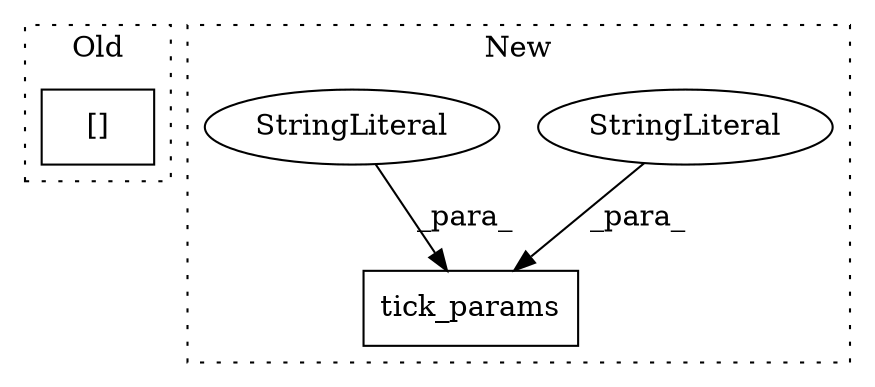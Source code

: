 digraph G {
subgraph cluster0 {
1 [label="[]" a="2" s="1480,1509" l="14,2" shape="box"];
label = "Old";
style="dotted";
}
subgraph cluster1 {
2 [label="tick_params" a="32" s="1931,1973" l="12,1" shape="box"];
3 [label="StringLiteral" a="45" s="1956" l="5" shape="ellipse"];
4 [label="StringLiteral" a="45" s="1950" l="5" shape="ellipse"];
label = "New";
style="dotted";
}
3 -> 2 [label="_para_"];
4 -> 2 [label="_para_"];
}